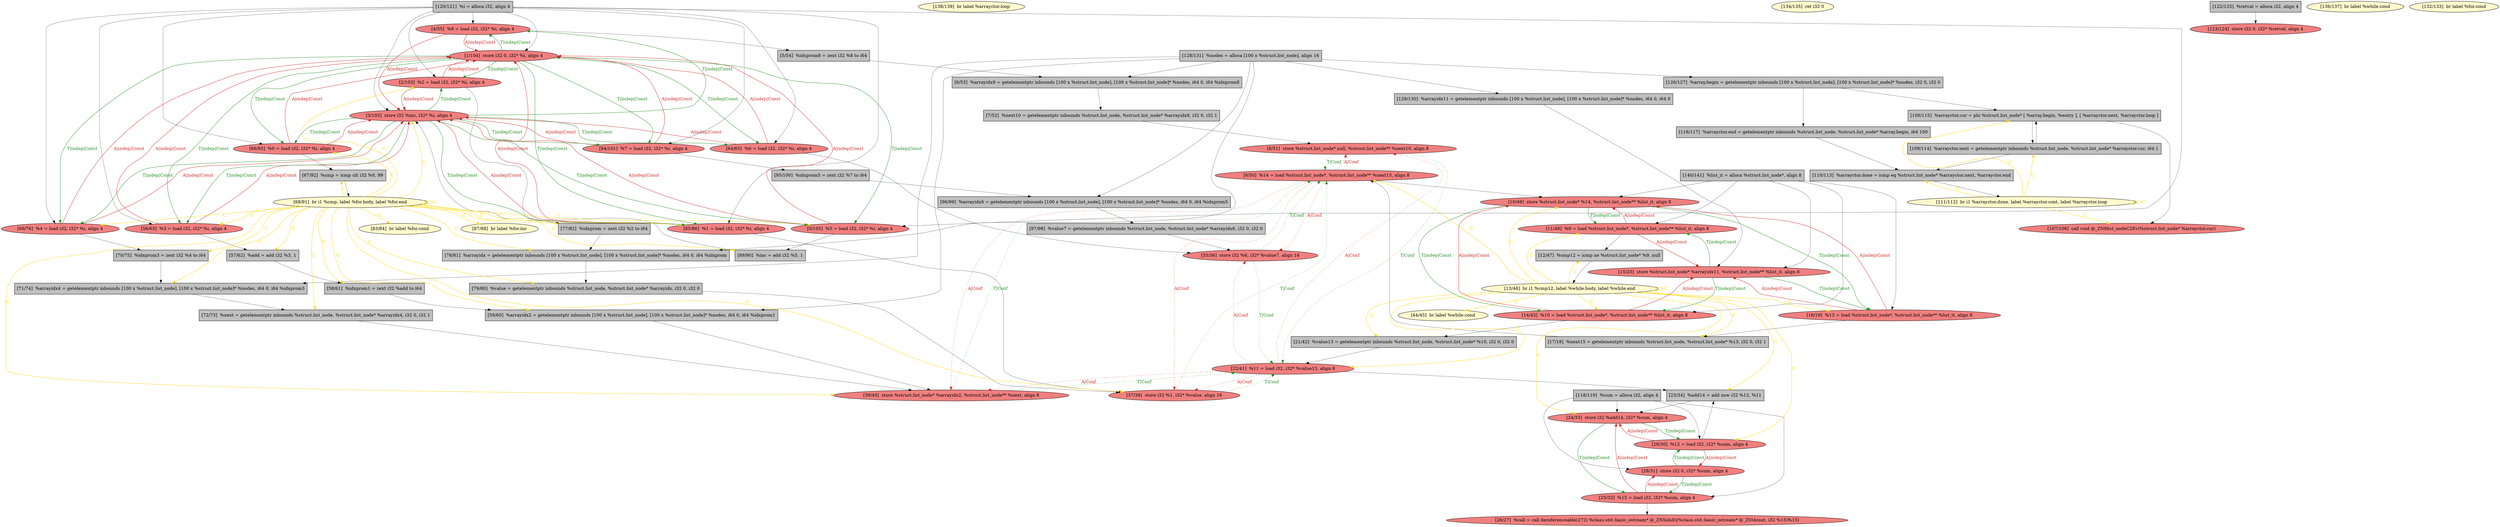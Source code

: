 
digraph G {


node152 [fillcolor=grey,label="[7/52]  %next10 = getelementptr inbounds %struct.list_node, %struct.list_node* %arrayidx9, i32 0, i32 1",shape=rectangle,style=filled ]
node156 [fillcolor=grey,label="[89/90]  %inc = add i32 %5, 1",shape=rectangle,style=filled ]
node151 [fillcolor=grey,label="[57/62]  %add = add i32 %3, 1",shape=rectangle,style=filled ]
node150 [fillcolor=lightcoral,label="[2/103]  %2 = load i32, i32* %i, align 4",shape=ellipse,style=filled ]
node148 [fillcolor=lightcoral,label="[107/108]  call void @_ZN9list_nodeC2Ev(%struct.list_node* %arrayctor.cur)",shape=ellipse,style=filled ]
node147 [fillcolor=grey,label="[109/114]  %arrayctor.next = getelementptr inbounds %struct.list_node, %struct.list_node* %arrayctor.cur, i64 1",shape=rectangle,style=filled ]
node146 [fillcolor=grey,label="[129/130]  %arrayidx11 = getelementptr inbounds [100 x %struct.list_node], [100 x %struct.list_node]* %nodes, i64 0, i64 0",shape=rectangle,style=filled ]
node145 [fillcolor=lightcoral,label="[9/50]  %14 = load %struct.list_node*, %struct.list_node** %next15, align 8",shape=ellipse,style=filled ]
node143 [fillcolor=lemonchiffon,label="[138/139]  br label %arrayctor.loop",shape=ellipse,style=filled ]
node142 [fillcolor=lightcoral,label="[29/30]  %12 = load i32, i32* %sum, align 4",shape=ellipse,style=filled ]
node141 [fillcolor=grey,label="[110/113]  %arrayctor.done = icmp eq %struct.list_node* %arrayctor.next, %arrayctor.end",shape=rectangle,style=filled ]
node140 [fillcolor=lemonchiffon,label="[83/84]  br label %for.cond",shape=ellipse,style=filled ]
node139 [fillcolor=lightcoral,label="[64/65]  %6 = load i32, i32* %i, align 4",shape=ellipse,style=filled ]
node137 [fillcolor=lightcoral,label="[15/20]  store %struct.list_node* %arrayidx11, %struct.list_node** %list_it, align 8",shape=ellipse,style=filled ]
node136 [fillcolor=grey,label="[21/42]  %value13 = getelementptr inbounds %struct.list_node, %struct.list_node* %10, i32 0, i32 0",shape=rectangle,style=filled ]
node135 [fillcolor=lightcoral,label="[35/36]  store i32 %6, i32* %value7, align 16",shape=ellipse,style=filled ]
node133 [fillcolor=grey,label="[23/34]  %add14 = add nsw i32 %12, %11",shape=rectangle,style=filled ]
node149 [fillcolor=lightcoral,label="[37/38]  store i32 %1, i32* %value, align 16",shape=ellipse,style=filled ]
node131 [fillcolor=lightcoral,label="[25/32]  %15 = load i32, i32* %sum, align 4",shape=ellipse,style=filled ]
node130 [fillcolor=lightcoral,label="[26/27]  %call = call dereferenceable(272) %class.std::basic_ostream* @_ZNSolsEi(%class.std::basic_ostream* @_ZSt4cout, i32 %15)%15)",shape=ellipse,style=filled ]
node129 [fillcolor=grey,label="[5/54]  %idxprom8 = zext i32 %8 to i64",shape=rectangle,style=filled ]
node128 [fillcolor=grey,label="[17/18]  %next15 = getelementptr inbounds %struct.list_node, %struct.list_node* %13, i32 0, i32 1",shape=rectangle,style=filled ]
node125 [fillcolor=lemonchiffon,label="[134/135]  ret i32 0",shape=ellipse,style=filled ]
node124 [fillcolor=grey,label="[6/53]  %arrayidx9 = getelementptr inbounds [100 x %struct.list_node], [100 x %struct.list_node]* %nodes, i64 0, i64 %idxprom8",shape=rectangle,style=filled ]
node154 [fillcolor=grey,label="[96/99]  %arrayidx6 = getelementptr inbounds [100 x %struct.list_node], [100 x %struct.list_node]* %nodes, i64 0, i64 %idxprom5",shape=rectangle,style=filled ]
node101 [fillcolor=lightcoral,label="[22/41]  %11 = load i32, i32* %value13, align 8",shape=ellipse,style=filled ]
node98 [fillcolor=grey,label="[78/81]  %arrayidx = getelementptr inbounds [100 x %struct.list_node], [100 x %struct.list_node]* %nodes, i64 0, i64 %idxprom",shape=rectangle,style=filled ]
node95 [fillcolor=lemonchiffon,label="[44/45]  br label %while.cond",shape=ellipse,style=filled ]
node103 [fillcolor=grey,label="[77/82]  %idxprom = zext i32 %2 to i64",shape=rectangle,style=filled ]
node112 [fillcolor=grey,label="[118/119]  %sum = alloca i32, align 4",shape=rectangle,style=filled ]
node121 [fillcolor=grey,label="[128/131]  %nodes = alloca [100 x %struct.list_node], align 16",shape=rectangle,style=filled ]
node127 [fillcolor=lightcoral,label="[28/31]  store i32 0, i32* %sum, align 4",shape=ellipse,style=filled ]
node96 [fillcolor=grey,label="[79/80]  %value = getelementptr inbounds %struct.list_node, %struct.list_node* %arrayidx, i32 0, i32 0",shape=rectangle,style=filled ]
node100 [fillcolor=lightcoral,label="[69/76]  %4 = load i32, i32* %i, align 4",shape=ellipse,style=filled ]
node134 [fillcolor=lightcoral,label="[11/48]  %9 = load %struct.list_node*, %struct.list_node** %list_it, align 8",shape=ellipse,style=filled ]
node122 [fillcolor=lightcoral,label="[4/55]  %8 = load i32, i32* %i, align 4",shape=ellipse,style=filled ]
node89 [fillcolor=grey,label="[106/115]  %arrayctor.cur = phi %struct.list_node* [ %array.begin, %entry ], [ %arrayctor.next, %arrayctor.loop ]",shape=rectangle,style=filled ]
node116 [fillcolor=grey,label="[122/125]  %retval = alloca i32, align 4",shape=rectangle,style=filled ]
node119 [fillcolor=lightcoral,label="[39/40]  store %struct.list_node* %arrayidx2, %struct.list_node** %next, align 8",shape=ellipse,style=filled ]
node126 [fillcolor=lightcoral,label="[24/33]  store i32 %add14, i32* %sum, align 4",shape=ellipse,style=filled ]
node92 [fillcolor=grey,label="[97/98]  %value7 = getelementptr inbounds %struct.list_node, %struct.list_node* %arrayidx6, i32 0, i32 0",shape=rectangle,style=filled ]
node132 [fillcolor=lemonchiffon,label="[136/137]  br label %while.cond",shape=ellipse,style=filled ]
node104 [fillcolor=lightcoral,label="[85/86]  %1 = load i32, i32* %i, align 4",shape=ellipse,style=filled ]
node144 [fillcolor=lightcoral,label="[123/124]  store i32 0, i32* %retval, align 4",shape=ellipse,style=filled ]
node87 [fillcolor=lemonchiffon,label="[87/88]  br label %for.inc",shape=ellipse,style=filled ]
node105 [fillcolor=lightcoral,label="[66/93]  %0 = load i32, i32* %i, align 4",shape=ellipse,style=filled ]
node94 [fillcolor=grey,label="[58/61]  %idxprom1 = zext i32 %add to i64",shape=rectangle,style=filled ]
node155 [fillcolor=grey,label="[140/141]  %list_it = alloca %struct.list_node*, align 8",shape=rectangle,style=filled ]
node118 [fillcolor=lemonchiffon,label="[13/46]  br i1 %cmp12, label %while.body, label %while.end",shape=ellipse,style=filled ]
node138 [fillcolor=lightcoral,label="[94/101]  %7 = load i32, i32* %i, align 4",shape=ellipse,style=filled ]
node123 [fillcolor=lemonchiffon,label="[132/133]  br label %for.cond",shape=ellipse,style=filled ]
node86 [fillcolor=lightcoral,label="[0/105]  %5 = load i32, i32* %i, align 4",shape=ellipse,style=filled ]
node90 [fillcolor=grey,label="[59/60]  %arrayidx2 = getelementptr inbounds [100 x %struct.list_node], [100 x %struct.list_node]* %nodes, i64 0, i64 %idxprom1",shape=rectangle,style=filled ]
node102 [fillcolor=lightcoral,label="[56/63]  %3 = load i32, i32* %i, align 4",shape=ellipse,style=filled ]
node106 [fillcolor=grey,label="[71/74]  %arrayidx4 = getelementptr inbounds [100 x %struct.list_node], [100 x %struct.list_node]* %nodes, i64 0, i64 %idxprom3",shape=rectangle,style=filled ]
node113 [fillcolor=grey,label="[120/121]  %i = alloca i32, align 4",shape=rectangle,style=filled ]
node120 [fillcolor=grey,label="[95/100]  %idxprom5 = zext i32 %7 to i64",shape=rectangle,style=filled ]
node117 [fillcolor=grey,label="[126/127]  %array.begin = getelementptr inbounds [100 x %struct.list_node], [100 x %struct.list_node]* %nodes, i32 0, i32 0",shape=rectangle,style=filled ]
node97 [fillcolor=lightcoral,label="[16/19]  %13 = load %struct.list_node*, %struct.list_node** %list_it, align 8",shape=ellipse,style=filled ]
node91 [fillcolor=grey,label="[67/92]  %cmp = icmp ult i32 %0, 99",shape=rectangle,style=filled ]
node107 [fillcolor=lightcoral,label="[8/51]  store %struct.list_node* null, %struct.list_node** %next10, align 8",shape=ellipse,style=filled ]
node108 [fillcolor=lemonchiffon,label="[68/91]  br i1 %cmp, label %for.body, label %for.end",shape=ellipse,style=filled ]
node153 [fillcolor=lightcoral,label="[1/104]  store i32 0, i32* %i, align 4",shape=ellipse,style=filled ]
node109 [fillcolor=grey,label="[116/117]  %arrayctor.end = getelementptr inbounds %struct.list_node, %struct.list_node* %array.begin, i64 100",shape=rectangle,style=filled ]
node93 [fillcolor=lightcoral,label="[14/43]  %10 = load %struct.list_node*, %struct.list_node** %list_it, align 8",shape=ellipse,style=filled ]
node88 [fillcolor=grey,label="[72/73]  %next = getelementptr inbounds %struct.list_node, %struct.list_node* %arrayidx4, i32 0, i32 1",shape=rectangle,style=filled ]
node114 [fillcolor=lightcoral,label="[3/102]  store i32 %inc, i32* %i, align 4",shape=ellipse,style=filled ]
node110 [fillcolor=grey,label="[70/75]  %idxprom3 = zext i32 %4 to i64",shape=rectangle,style=filled ]
node99 [fillcolor=grey,label="[12/47]  %cmp12 = icmp ne %struct.list_node* %9, null",shape=rectangle,style=filled ]
node111 [fillcolor=lightcoral,label="[10/49]  store %struct.list_node* %14, %struct.list_node** %list_it, align 8",shape=ellipse,style=filled ]
node115 [fillcolor=lemonchiffon,label="[111/112]  br i1 %arrayctor.done, label %arrayctor.cont, label %arrayctor.loop",shape=ellipse,style=filled ]

node108->node100 [style=solid,color=gold,label="C",penwidth=1.0,fontcolor=gold ]
node108->node86 [style=solid,color=gold,label="C",penwidth=1.0,fontcolor=gold ]
node141->node115 [style=solid,color=black,label="",penwidth=0.5,fontcolor=black ]
node108->node87 [style=solid,color=gold,label="C",penwidth=1.0,fontcolor=gold ]
node108->node119 [style=solid,color=gold,label="C",penwidth=1.0,fontcolor=gold ]
node108->node110 [style=solid,color=gold,label="C",penwidth=1.0,fontcolor=gold ]
node126->node131 [style=solid,color=forestgreen,label="T|indep|Const",penwidth=1.0,fontcolor=forestgreen ]
node108->node94 [style=solid,color=gold,label="C",penwidth=1.0,fontcolor=gold ]
node142->node126 [style=solid,color=firebrick3,label="A|indep|Const",penwidth=1.0,fontcolor=firebrick3 ]
node119->node101 [style=dotted,color=forestgreen,label="T|Conf",penwidth=1.0,fontcolor=forestgreen ]
node101->node119 [style=dotted,color=firebrick3,label="A|Conf",penwidth=1.0,fontcolor=firebrick3 ]
node138->node114 [style=solid,color=firebrick3,label="A|indep|Const",penwidth=1.0,fontcolor=firebrick3 ]
node114->node100 [style=solid,color=forestgreen,label="T|indep|Const",penwidth=1.0,fontcolor=forestgreen ]
node100->node114 [style=solid,color=firebrick3,label="A|indep|Const",penwidth=1.0,fontcolor=firebrick3 ]
node138->node153 [style=solid,color=firebrick3,label="A|indep|Const",penwidth=1.0,fontcolor=firebrick3 ]
node113->node138 [style=solid,color=black,label="",penwidth=0.5,fontcolor=black ]
node101->node107 [style=dotted,color=firebrick3,label="A|Conf",penwidth=1.0,fontcolor=firebrick3 ]
node113->node100 [style=solid,color=black,label="",penwidth=0.5,fontcolor=black ]
node105->node91 [style=solid,color=black,label="",penwidth=0.5,fontcolor=black ]
node108->node114 [style=solid,color=gold,label="C",penwidth=1.0,fontcolor=gold ]
node153->node86 [style=solid,color=forestgreen,label="T|indep|Const",penwidth=1.0,fontcolor=forestgreen ]
node119->node145 [style=dotted,color=forestgreen,label="T|Conf",penwidth=1.0,fontcolor=forestgreen ]
node113->node139 [style=solid,color=black,label="",penwidth=0.5,fontcolor=black ]
node107->node145 [style=dotted,color=forestgreen,label="T|Conf",penwidth=1.0,fontcolor=forestgreen ]
node129->node124 [style=solid,color=black,label="",penwidth=0.5,fontcolor=black ]
node124->node152 [style=solid,color=black,label="",penwidth=0.5,fontcolor=black ]
node113->node153 [style=solid,color=black,label="",penwidth=0.5,fontcolor=black ]
node147->node141 [style=solid,color=black,label="",penwidth=0.5,fontcolor=black ]
node92->node135 [style=solid,color=black,label="",penwidth=0.5,fontcolor=black ]
node118->node142 [style=solid,color=gold,label="C",penwidth=1.0,fontcolor=gold ]
node121->node146 [style=solid,color=black,label="",penwidth=0.5,fontcolor=black ]
node113->node102 [style=solid,color=black,label="",penwidth=0.5,fontcolor=black ]
node93->node136 [style=solid,color=black,label="",penwidth=0.5,fontcolor=black ]
node127->node142 [style=solid,color=forestgreen,label="T|indep|Const",penwidth=1.0,fontcolor=forestgreen ]
node155->node137 [style=solid,color=black,label="",penwidth=0.5,fontcolor=black ]
node113->node105 [style=solid,color=black,label="",penwidth=0.5,fontcolor=black ]
node101->node133 [style=solid,color=black,label="",penwidth=0.5,fontcolor=black ]
node137->node97 [style=solid,color=forestgreen,label="T|indep|Const",penwidth=1.0,fontcolor=forestgreen ]
node113->node104 [style=solid,color=black,label="",penwidth=0.5,fontcolor=black ]
node101->node135 [style=dotted,color=firebrick3,label="A|Conf",penwidth=1.0,fontcolor=firebrick3 ]
node118->node99 [style=solid,color=gold,label="C",penwidth=1.0,fontcolor=gold ]
node118->node118 [style=solid,color=gold,label="C",penwidth=1.0,fontcolor=gold ]
node145->node149 [style=dotted,color=firebrick3,label="A|Conf",penwidth=1.0,fontcolor=firebrick3 ]
node153->node139 [style=solid,color=forestgreen,label="T|indep|Const",penwidth=1.0,fontcolor=forestgreen ]
node139->node114 [style=solid,color=firebrick3,label="A|indep|Const",penwidth=1.0,fontcolor=firebrick3 ]
node113->node86 [style=solid,color=black,label="",penwidth=0.5,fontcolor=black ]
node153->node122 [style=solid,color=forestgreen,label="T|indep|Const",penwidth=1.0,fontcolor=forestgreen ]
node108->node105 [style=solid,color=gold,label="C",penwidth=1.0,fontcolor=gold ]
node153->node100 [style=solid,color=forestgreen,label="T|indep|Const",penwidth=1.0,fontcolor=forestgreen ]
node152->node107 [style=solid,color=black,label="",penwidth=0.5,fontcolor=black ]
node121->node106 [style=solid,color=black,label="",penwidth=0.5,fontcolor=black ]
node112->node142 [style=solid,color=black,label="",penwidth=0.5,fontcolor=black ]
node99->node118 [style=solid,color=black,label="",penwidth=0.5,fontcolor=black ]
node114->node102 [style=solid,color=forestgreen,label="T|indep|Const",penwidth=1.0,fontcolor=forestgreen ]
node149->node145 [style=dotted,color=forestgreen,label="T|Conf",penwidth=1.0,fontcolor=forestgreen ]
node150->node153 [style=solid,color=firebrick3,label="A|indep|Const",penwidth=1.0,fontcolor=firebrick3 ]
node89->node147 [style=solid,color=black,label="",penwidth=0.5,fontcolor=black ]
node155->node111 [style=solid,color=black,label="",penwidth=0.5,fontcolor=black ]
node149->node101 [style=dotted,color=forestgreen,label="T|Conf",penwidth=1.0,fontcolor=forestgreen ]
node89->node148 [style=solid,color=black,label="",penwidth=0.5,fontcolor=black ]
node155->node93 [style=solid,color=black,label="",penwidth=0.5,fontcolor=black ]
node100->node110 [style=solid,color=black,label="",penwidth=0.5,fontcolor=black ]
node111->node97 [style=solid,color=forestgreen,label="T|indep|Const",penwidth=1.0,fontcolor=forestgreen ]
node115->node89 [style=solid,color=gold,label="C",penwidth=1.0,fontcolor=gold ]
node115->node141 [style=solid,color=gold,label="C",penwidth=1.0,fontcolor=gold ]
node107->node101 [style=dotted,color=forestgreen,label="T|Conf",penwidth=1.0,fontcolor=forestgreen ]
node114->node138 [style=solid,color=forestgreen,label="T|indep|Const",penwidth=1.0,fontcolor=forestgreen ]
node111->node134 [style=solid,color=forestgreen,label="T|indep|Const",penwidth=1.0,fontcolor=forestgreen ]
node122->node114 [style=solid,color=firebrick3,label="A|indep|Const",penwidth=1.0,fontcolor=firebrick3 ]
node112->node126 [style=solid,color=black,label="",penwidth=0.5,fontcolor=black ]
node138->node120 [style=solid,color=black,label="",penwidth=0.5,fontcolor=black ]
node145->node119 [style=dotted,color=firebrick3,label="A|Conf",penwidth=1.0,fontcolor=firebrick3 ]
node108->node140 [style=solid,color=gold,label="C",penwidth=1.0,fontcolor=gold ]
node128->node145 [style=solid,color=black,label="",penwidth=0.5,fontcolor=black ]
node114->node122 [style=solid,color=forestgreen,label="T|indep|Const",penwidth=1.0,fontcolor=forestgreen ]
node118->node134 [style=solid,color=gold,label="C",penwidth=1.0,fontcolor=gold ]
node100->node153 [style=solid,color=firebrick3,label="A|indep|Const",penwidth=1.0,fontcolor=firebrick3 ]
node114->node150 [style=solid,color=forestgreen,label="T|indep|Const",penwidth=1.0,fontcolor=forestgreen ]
node116->node144 [style=solid,color=black,label="",penwidth=0.5,fontcolor=black ]
node108->node108 [style=solid,color=gold,label="C",penwidth=1.0,fontcolor=gold ]
node109->node141 [style=solid,color=black,label="",penwidth=0.5,fontcolor=black ]
node145->node135 [style=dotted,color=firebrick3,label="A|Conf",penwidth=1.0,fontcolor=firebrick3 ]
node97->node111 [style=solid,color=firebrick3,label="A|indep|Const",penwidth=1.0,fontcolor=firebrick3 ]
node137->node134 [style=solid,color=forestgreen,label="T|indep|Const",penwidth=1.0,fontcolor=forestgreen ]
node90->node119 [style=solid,color=black,label="",penwidth=0.5,fontcolor=black ]
node113->node114 [style=solid,color=black,label="",penwidth=0.5,fontcolor=black ]
node108->node98 [style=solid,color=gold,label="C",penwidth=1.0,fontcolor=gold ]
node118->node128 [style=solid,color=gold,label="C",penwidth=1.0,fontcolor=gold ]
node156->node114 [style=solid,color=black,label="",penwidth=0.5,fontcolor=black ]
node114->node105 [style=solid,color=forestgreen,label="T|indep|Const",penwidth=1.0,fontcolor=forestgreen ]
node91->node108 [style=solid,color=black,label="",penwidth=0.5,fontcolor=black ]
node115->node115 [style=solid,color=gold,label="C",penwidth=1.0,fontcolor=gold ]
node108->node91 [style=solid,color=gold,label="C",penwidth=1.0,fontcolor=gold ]
node118->node101 [style=solid,color=gold,label="C",penwidth=1.0,fontcolor=gold ]
node108->node88 [style=solid,color=gold,label="C",penwidth=1.0,fontcolor=gold ]
node118->node136 [style=solid,color=gold,label="C",penwidth=1.0,fontcolor=gold ]
node108->node151 [style=solid,color=gold,label="C",penwidth=1.0,fontcolor=gold ]
node112->node127 [style=solid,color=black,label="",penwidth=0.5,fontcolor=black ]
node134->node99 [style=solid,color=black,label="",penwidth=0.5,fontcolor=black ]
node122->node153 [style=solid,color=firebrick3,label="A|indep|Const",penwidth=1.0,fontcolor=firebrick3 ]
node121->node117 [style=solid,color=black,label="",penwidth=0.5,fontcolor=black ]
node117->node109 [style=solid,color=black,label="",penwidth=0.5,fontcolor=black ]
node150->node103 [style=solid,color=black,label="",penwidth=0.5,fontcolor=black ]
node108->node96 [style=solid,color=gold,label="C",penwidth=1.0,fontcolor=gold ]
node110->node106 [style=solid,color=black,label="",penwidth=0.5,fontcolor=black ]
node118->node111 [style=solid,color=gold,label="C",penwidth=1.0,fontcolor=gold ]
node96->node149 [style=solid,color=black,label="",penwidth=0.5,fontcolor=black ]
node122->node129 [style=solid,color=black,label="",penwidth=0.5,fontcolor=black ]
node113->node150 [style=solid,color=black,label="",penwidth=0.5,fontcolor=black ]
node112->node131 [style=solid,color=black,label="",penwidth=0.5,fontcolor=black ]
node139->node153 [style=solid,color=firebrick3,label="A|indep|Const",penwidth=1.0,fontcolor=firebrick3 ]
node118->node126 [style=solid,color=gold,label="C",penwidth=1.0,fontcolor=gold ]
node88->node119 [style=solid,color=black,label="",penwidth=0.5,fontcolor=black ]
node118->node93 [style=solid,color=gold,label="C",penwidth=1.0,fontcolor=gold ]
node117->node89 [style=solid,color=black,label="",penwidth=0.5,fontcolor=black ]
node118->node97 [style=solid,color=gold,label="C",penwidth=1.0,fontcolor=gold ]
node136->node101 [style=solid,color=black,label="",penwidth=0.5,fontcolor=black ]
node150->node114 [style=solid,color=firebrick3,label="A|indep|Const",penwidth=1.0,fontcolor=firebrick3 ]
node145->node111 [style=solid,color=black,label="",penwidth=0.5,fontcolor=black ]
node120->node154 [style=solid,color=black,label="",penwidth=0.5,fontcolor=black ]
node94->node90 [style=solid,color=black,label="",penwidth=0.5,fontcolor=black ]
node104->node153 [style=solid,color=firebrick3,label="A|indep|Const",penwidth=1.0,fontcolor=firebrick3 ]
node131->node126 [style=solid,color=firebrick3,label="A|indep|Const",penwidth=1.0,fontcolor=firebrick3 ]
node93->node111 [style=solid,color=firebrick3,label="A|indep|Const",penwidth=1.0,fontcolor=firebrick3 ]
node139->node135 [style=solid,color=black,label="",penwidth=0.5,fontcolor=black ]
node131->node130 [style=solid,color=black,label="",penwidth=0.5,fontcolor=black ]
node146->node137 [style=solid,color=black,label="",penwidth=0.5,fontcolor=black ]
node108->node102 [style=solid,color=gold,label="C",penwidth=1.0,fontcolor=gold ]
node133->node126 [style=solid,color=black,label="",penwidth=0.5,fontcolor=black ]
node153->node104 [style=solid,color=forestgreen,label="T|indep|Const",penwidth=1.0,fontcolor=forestgreen ]
node151->node94 [style=solid,color=black,label="",penwidth=0.5,fontcolor=black ]
node102->node151 [style=solid,color=black,label="",penwidth=0.5,fontcolor=black ]
node155->node134 [style=solid,color=black,label="",penwidth=0.5,fontcolor=black ]
node121->node98 [style=solid,color=black,label="",penwidth=0.5,fontcolor=black ]
node134->node137 [style=solid,color=firebrick3,label="A|indep|Const",penwidth=1.0,fontcolor=firebrick3 ]
node142->node133 [style=solid,color=black,label="",penwidth=0.5,fontcolor=black ]
node108->node149 [style=solid,color=gold,label="C",penwidth=1.0,fontcolor=gold ]
node121->node124 [style=solid,color=black,label="",penwidth=0.5,fontcolor=black ]
node86->node156 [style=solid,color=black,label="",penwidth=0.5,fontcolor=black ]
node106->node88 [style=solid,color=black,label="",penwidth=0.5,fontcolor=black ]
node93->node137 [style=solid,color=firebrick3,label="A|indep|Const",penwidth=1.0,fontcolor=firebrick3 ]
node137->node93 [style=solid,color=forestgreen,label="T|indep|Const",penwidth=1.0,fontcolor=forestgreen ]
node115->node147 [style=solid,color=gold,label="C",penwidth=1.0,fontcolor=gold ]
node103->node98 [style=solid,color=black,label="",penwidth=0.5,fontcolor=black ]
node147->node89 [style=solid,color=black,label="",penwidth=0.5,fontcolor=black ]
node121->node90 [style=solid,color=black,label="",penwidth=0.5,fontcolor=black ]
node108->node106 [style=solid,color=gold,label="C",penwidth=1.0,fontcolor=gold ]
node131->node127 [style=solid,color=firebrick3,label="A|indep|Const",penwidth=1.0,fontcolor=firebrick3 ]
node127->node131 [style=solid,color=forestgreen,label="T|indep|Const",penwidth=1.0,fontcolor=forestgreen ]
node105->node153 [style=solid,color=firebrick3,label="A|indep|Const",penwidth=1.0,fontcolor=firebrick3 ]
node115->node148 [style=solid,color=gold,label="C",penwidth=1.0,fontcolor=gold ]
node86->node114 [style=solid,color=firebrick3,label="A|indep|Const",penwidth=1.0,fontcolor=firebrick3 ]
node121->node154 [style=solid,color=black,label="",penwidth=0.5,fontcolor=black ]
node135->node101 [style=dotted,color=forestgreen,label="T|Conf",penwidth=1.0,fontcolor=forestgreen ]
node114->node86 [style=solid,color=forestgreen,label="T|indep|Const",penwidth=1.0,fontcolor=forestgreen ]
node154->node92 [style=solid,color=black,label="",penwidth=0.5,fontcolor=black ]
node108->node90 [style=solid,color=gold,label="C",penwidth=1.0,fontcolor=gold ]
node108->node103 [style=solid,color=gold,label="C",penwidth=1.0,fontcolor=gold ]
node142->node127 [style=solid,color=firebrick3,label="A|indep|Const",penwidth=1.0,fontcolor=firebrick3 ]
node135->node145 [style=dotted,color=forestgreen,label="T|Conf",penwidth=1.0,fontcolor=forestgreen ]
node104->node114 [style=solid,color=firebrick3,label="A|indep|Const",penwidth=1.0,fontcolor=firebrick3 ]
node114->node104 [style=solid,color=forestgreen,label="T|indep|Const",penwidth=1.0,fontcolor=forestgreen ]
node134->node111 [style=solid,color=firebrick3,label="A|indep|Const",penwidth=1.0,fontcolor=firebrick3 ]
node126->node142 [style=solid,color=forestgreen,label="T|indep|Const",penwidth=1.0,fontcolor=forestgreen ]
node97->node137 [style=solid,color=firebrick3,label="A|indep|Const",penwidth=1.0,fontcolor=firebrick3 ]
node104->node149 [style=solid,color=black,label="",penwidth=0.5,fontcolor=black ]
node108->node104 [style=solid,color=gold,label="C",penwidth=1.0,fontcolor=gold ]
node153->node138 [style=solid,color=forestgreen,label="T|indep|Const",penwidth=1.0,fontcolor=forestgreen ]
node155->node97 [style=solid,color=black,label="",penwidth=0.5,fontcolor=black ]
node105->node114 [style=solid,color=firebrick3,label="A|indep|Const",penwidth=1.0,fontcolor=firebrick3 ]
node114->node139 [style=solid,color=forestgreen,label="T|indep|Const",penwidth=1.0,fontcolor=forestgreen ]
node118->node133 [style=solid,color=gold,label="C",penwidth=1.0,fontcolor=gold ]
node118->node145 [style=solid,color=gold,label="C",penwidth=1.0,fontcolor=gold ]
node145->node107 [style=dotted,color=firebrick3,label="A|Conf",penwidth=1.0,fontcolor=firebrick3 ]
node101->node149 [style=dotted,color=firebrick3,label="A|Conf",penwidth=1.0,fontcolor=firebrick3 ]
node153->node102 [style=solid,color=forestgreen,label="T|indep|Const",penwidth=1.0,fontcolor=forestgreen ]
node113->node122 [style=solid,color=black,label="",penwidth=0.5,fontcolor=black ]
node102->node153 [style=solid,color=firebrick3,label="A|indep|Const",penwidth=1.0,fontcolor=firebrick3 ]
node153->node150 [style=solid,color=forestgreen,label="T|indep|Const",penwidth=1.0,fontcolor=forestgreen ]
node98->node96 [style=solid,color=black,label="",penwidth=0.5,fontcolor=black ]
node102->node114 [style=solid,color=firebrick3,label="A|indep|Const",penwidth=1.0,fontcolor=firebrick3 ]
node111->node93 [style=solid,color=forestgreen,label="T|indep|Const",penwidth=1.0,fontcolor=forestgreen ]
node108->node156 [style=solid,color=gold,label="C",penwidth=1.0,fontcolor=gold ]
node153->node105 [style=solid,color=forestgreen,label="T|indep|Const",penwidth=1.0,fontcolor=forestgreen ]
node97->node128 [style=solid,color=black,label="",penwidth=0.5,fontcolor=black ]
node108->node150 [style=solid,color=gold,label="C",penwidth=1.0,fontcolor=gold ]
node118->node95 [style=solid,color=gold,label="C",penwidth=1.0,fontcolor=gold ]
node86->node153 [style=solid,color=firebrick3,label="A|indep|Const",penwidth=1.0,fontcolor=firebrick3 ]


}
